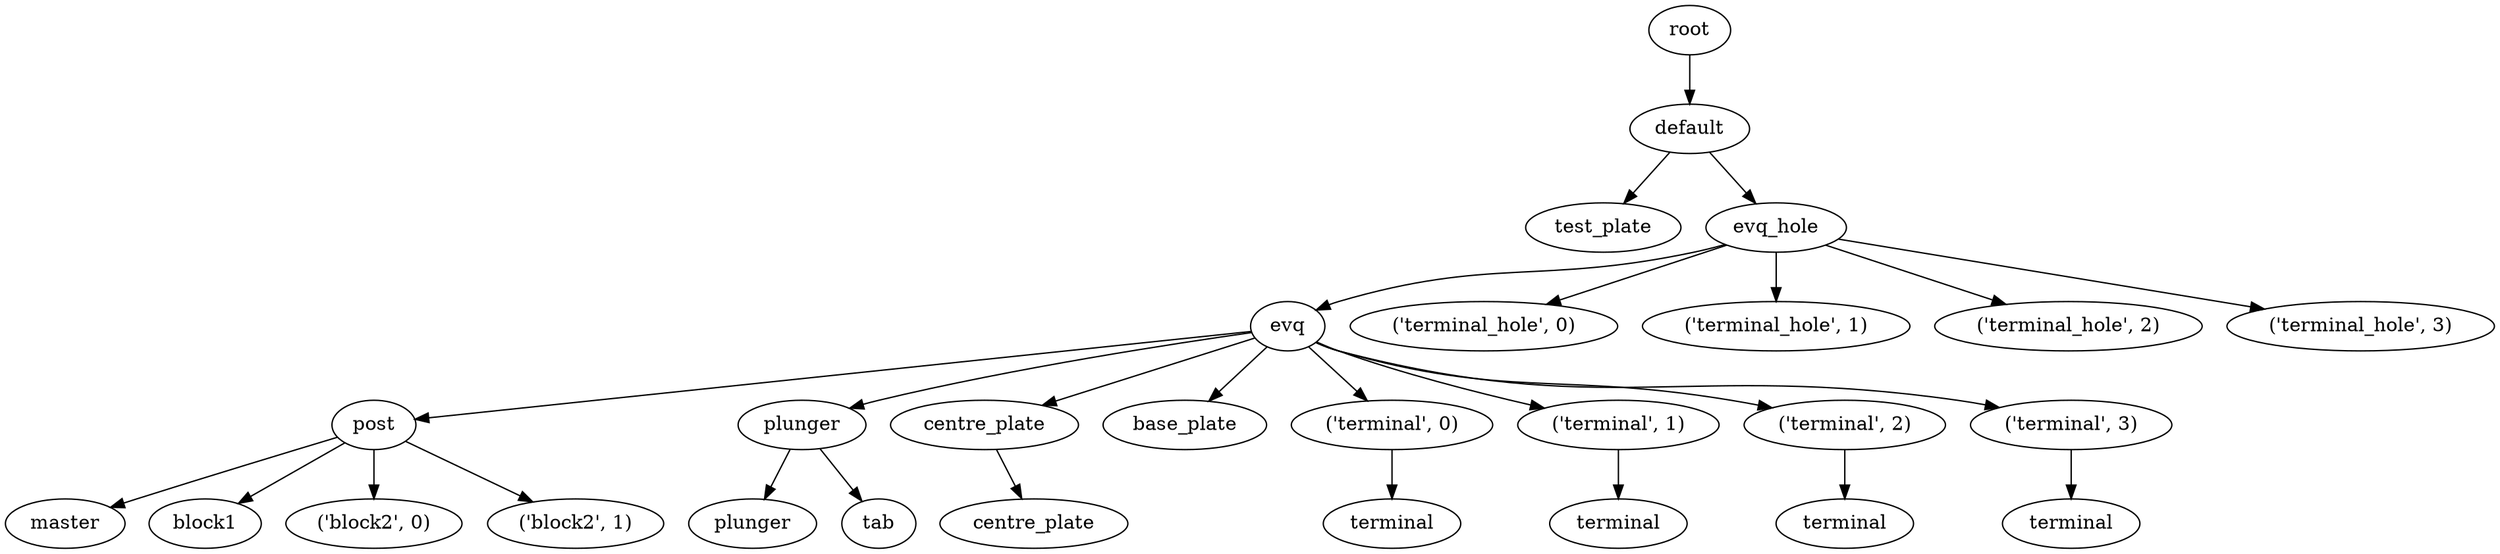digraph default {
    root_272 [label="root"];
    default_273 [label="default"];
    test_plate_274 [label="test_plate"];
    evq_hole_275 [label="evq_hole"];
    evq_276 [label="evq"];
    post_277 [label="post"];
    master_278 [label="master"];
    block1_279 [label="block1"];
    block2_280 [label="\('block2',\ 0\)"];
    block2_281 [label="\('block2',\ 1\)"];
    plunger_282 [label="plunger"];
    plunger_283 [label="plunger"];
    tab_284 [label="tab"];
    centre_plate_285 [label="centre_plate"];
    centre_plate_286 [label="centre_plate"];
    base_plate_287 [label="base_plate"];
    terminal_288 [label="\('terminal',\ 0\)"];
    terminal_289 [label="terminal"];
    terminal_290 [label="\('terminal',\ 1\)"];
    terminal_291 [label="terminal"];
    terminal_292 [label="\('terminal',\ 2\)"];
    terminal_293 [label="terminal"];
    terminal_294 [label="\('terminal',\ 3\)"];
    terminal_295 [label="terminal"];
    terminal_hole_296 [label="\('terminal_hole',\ 0\)"];
    terminal_hole_297 [label="\('terminal_hole',\ 1\)"];
    terminal_hole_298 [label="\('terminal_hole',\ 2\)"];
    terminal_hole_299 [label="\('terminal_hole',\ 3\)"];
    root_272 -> default_273;
    default_273 -> test_plate_274;
    default_273 -> evq_hole_275;
    evq_hole_275 -> evq_276;
    evq_276 -> post_277;
    post_277 -> master_278;
    post_277 -> block1_279;
    post_277 -> block2_280;
    post_277 -> block2_281;
    evq_276 -> plunger_282;
    plunger_282 -> plunger_283;
    plunger_282 -> tab_284;
    evq_276 -> centre_plate_285;
    centre_plate_285 -> centre_plate_286;
    evq_276 -> base_plate_287;
    evq_276 -> terminal_288;
    terminal_288 -> terminal_289;
    evq_276 -> terminal_290;
    terminal_290 -> terminal_291;
    evq_276 -> terminal_292;
    terminal_292 -> terminal_293;
    evq_276 -> terminal_294;
    terminal_294 -> terminal_295;
    evq_hole_275 -> terminal_hole_296;
    evq_hole_275 -> terminal_hole_297;
    evq_hole_275 -> terminal_hole_298;
    evq_hole_275 -> terminal_hole_299;
}
